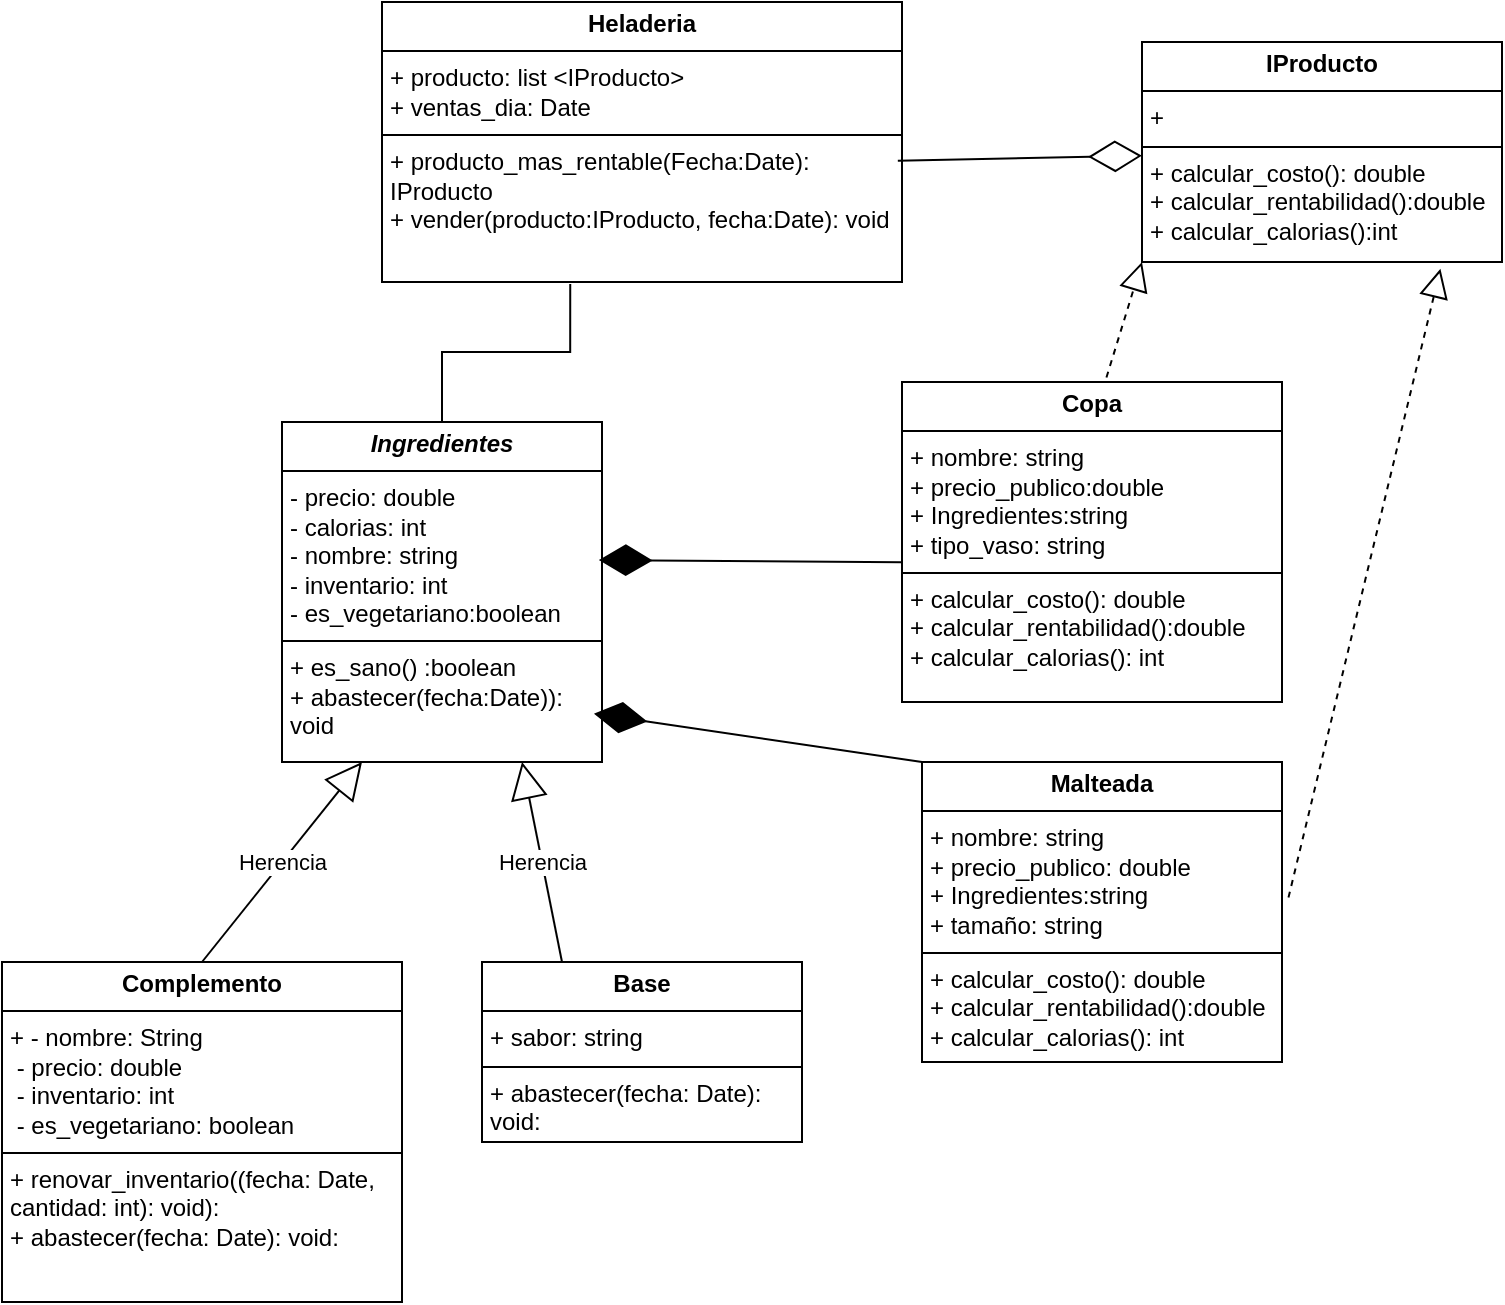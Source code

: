 <mxfile version="24.8.0">
  <diagram name="Página-1" id="ckjtxYtZtz5XjTEwXWQc">
    <mxGraphModel dx="1290" dy="1691" grid="1" gridSize="10" guides="1" tooltips="1" connect="1" arrows="1" fold="1" page="1" pageScale="1" pageWidth="827" pageHeight="1169" math="0" shadow="0">
      <root>
        <mxCell id="0" />
        <mxCell id="1" parent="0" />
        <mxCell id="D4g1OeyhpZk8Xda1rXjc-2" value="&lt;p style=&quot;margin:0px;margin-top:4px;text-align:center;&quot;&gt;&lt;b&gt;Base&lt;/b&gt;&lt;/p&gt;&lt;hr size=&quot;1&quot; style=&quot;border-style:solid;&quot;&gt;&lt;p style=&quot;margin:0px;margin-left:4px;&quot;&gt;+ sabor: string&lt;/p&gt;&lt;hr size=&quot;1&quot; style=&quot;border-style:solid;&quot;&gt;&lt;p style=&quot;margin:0px;margin-left:4px;&quot;&gt;+&amp;nbsp;abastecer&lt;span style=&quot;background-color: initial;&quot;&gt;(fecha: Date): void:&lt;/span&gt;&lt;br&gt;&lt;/p&gt;" style="verticalAlign=top;align=left;overflow=fill;html=1;whiteSpace=wrap;" vertex="1" parent="1">
          <mxGeometry x="270" y="370" width="160" height="90" as="geometry" />
        </mxCell>
        <mxCell id="D4g1OeyhpZk8Xda1rXjc-3" value="&lt;p style=&quot;margin:0px;margin-top:4px;text-align:center;&quot;&gt;&lt;b&gt;&lt;i&gt;Ingredientes&lt;/i&gt;&lt;/b&gt;&lt;/p&gt;&lt;hr size=&quot;1&quot; style=&quot;border-style:solid;&quot;&gt;&lt;p style=&quot;margin: 0px 0px 0px 4px;&quot;&gt;- precio: double&lt;/p&gt;&lt;p style=&quot;margin: 0px 0px 0px 4px;&quot;&gt;&lt;span style=&quot;background-color: initial;&quot;&gt;- calorias: int&lt;/span&gt;&lt;/p&gt;&lt;p style=&quot;margin: 0px 0px 0px 4px;&quot;&gt;- nombre: string&lt;/p&gt;&lt;p style=&quot;margin: 0px 0px 0px 4px;&quot;&gt;- inventario: int&lt;/p&gt;&lt;p style=&quot;margin: 0px 0px 0px 4px;&quot;&gt;- es_vegetariano:boolean&lt;/p&gt;&lt;hr size=&quot;1&quot; style=&quot;border-style:solid;&quot;&gt;&lt;p style=&quot;margin:0px;margin-left:4px;&quot;&gt;+&amp;nbsp;es_sano() :boolean&lt;/p&gt;&lt;p style=&quot;margin:0px;margin-left:4px;&quot;&gt;+&amp;nbsp;abastecer(fecha:Date)): void&lt;/p&gt;" style="verticalAlign=top;align=left;overflow=fill;html=1;whiteSpace=wrap;" vertex="1" parent="1">
          <mxGeometry x="170" y="100" width="160" height="170" as="geometry" />
        </mxCell>
        <mxCell id="D4g1OeyhpZk8Xda1rXjc-4" value="&lt;p style=&quot;margin:0px;margin-top:4px;text-align:center;&quot;&gt;&lt;b&gt;Complemento&lt;/b&gt;&lt;/p&gt;&lt;hr size=&quot;1&quot; style=&quot;border-style:solid;&quot;&gt;&lt;p style=&quot;margin:0px;margin-left:4px;&quot;&gt;+&amp;nbsp;&lt;span style=&quot;background-color: initial;&quot;&gt;- nombre: String&lt;/span&gt;&lt;/p&gt;&lt;p style=&quot;margin:0px;margin-left:4px;&quot;&gt;&lt;span style=&quot;background-color: initial;&quot;&gt;&amp;nbsp;- precio: double&amp;nbsp;&lt;/span&gt;&lt;/p&gt;&lt;p style=&quot;margin:0px;margin-left:4px;&quot;&gt;&lt;span style=&quot;background-color: initial;&quot;&gt;&amp;nbsp;- inventario: int&amp;nbsp;&lt;/span&gt;&lt;/p&gt;&lt;p style=&quot;margin:0px;margin-left:4px;&quot;&gt;&lt;span style=&quot;background-color: initial;&quot;&gt;&amp;nbsp;- es_vegetariano: boolean&lt;/span&gt;&lt;/p&gt;&lt;hr size=&quot;1&quot; style=&quot;border-style:solid;&quot;&gt;&lt;p style=&quot;margin:0px;margin-left:4px;&quot;&gt;+ renovar_inventario((fecha: Date, cantidad: int): void):&lt;br&gt;+&amp;nbsp;abastecer(fecha: Date): void:&lt;/p&gt;" style="verticalAlign=top;align=left;overflow=fill;html=1;whiteSpace=wrap;" vertex="1" parent="1">
          <mxGeometry x="30" y="370" width="200" height="170" as="geometry" />
        </mxCell>
        <mxCell id="D4g1OeyhpZk8Xda1rXjc-5" value="&lt;p style=&quot;margin:0px;margin-top:4px;text-align:center;&quot;&gt;&lt;b&gt;IProducto&lt;/b&gt;&lt;/p&gt;&lt;hr size=&quot;1&quot; style=&quot;border-style:solid;&quot;&gt;&lt;p style=&quot;margin:0px;margin-left:4px;&quot;&gt;+&amp;nbsp;&lt;/p&gt;&lt;hr size=&quot;1&quot; style=&quot;border-style:solid;&quot;&gt;&lt;p style=&quot;margin:0px;margin-left:4px;&quot;&gt;+&amp;nbsp;calcular_costo():&amp;nbsp;double  &lt;br&gt;+&amp;nbsp;calcular_rentabilidad():double  &lt;/p&gt;&lt;p style=&quot;margin:0px;margin-left:4px;&quot;&gt;+&amp;nbsp;calcular_calorias():int&lt;/p&gt;&lt;p style=&quot;margin:0px;margin-left:4px;&quot;&gt;&lt;br&gt;&lt;/p&gt;&lt;p style=&quot;margin:0px;margin-left:4px;&quot;&gt;&amp;nbsp;&lt;br&gt;&lt;/p&gt;" style="verticalAlign=top;align=left;overflow=fill;html=1;whiteSpace=wrap;" vertex="1" parent="1">
          <mxGeometry x="600" y="-90" width="180" height="110" as="geometry" />
        </mxCell>
        <mxCell id="D4g1OeyhpZk8Xda1rXjc-6" value="&lt;p style=&quot;margin:0px;margin-top:4px;text-align:center;&quot;&gt;&lt;b&gt;Copa&lt;/b&gt;&lt;/p&gt;&lt;hr size=&quot;1&quot; style=&quot;border-style:solid;&quot;&gt;&lt;p style=&quot;margin:0px;margin-left:4px;&quot;&gt;+ nombre: string&lt;/p&gt;&lt;p style=&quot;margin:0px;margin-left:4px;&quot;&gt;+ precio_publico:double&lt;/p&gt;&lt;p style=&quot;margin:0px;margin-left:4px;&quot;&gt;+ Ingredientes:string&lt;/p&gt;&lt;p style=&quot;margin:0px;margin-left:4px;&quot;&gt;+&amp;nbsp;tipo_vaso: string&lt;/p&gt;&lt;hr size=&quot;1&quot; style=&quot;border-style:solid;&quot;&gt;&lt;p style=&quot;margin:0px;margin-left:4px;&quot;&gt;+&amp;nbsp;calcular_costo(): double&lt;br&gt;&lt;/p&gt;&lt;p style=&quot;margin:0px;margin-left:4px;&quot;&gt;+&amp;nbsp;calcular_rentabilidad():double&amp;nbsp;&lt;/p&gt;&lt;p style=&quot;margin:0px;margin-left:4px;&quot;&gt;+&amp;nbsp;calcular_calorias(): int&lt;/p&gt;" style="verticalAlign=top;align=left;overflow=fill;html=1;whiteSpace=wrap;" vertex="1" parent="1">
          <mxGeometry x="480" y="80" width="190" height="160" as="geometry" />
        </mxCell>
        <mxCell id="D4g1OeyhpZk8Xda1rXjc-7" value="&lt;p style=&quot;margin:0px;margin-top:4px;text-align:center;&quot;&gt;&lt;b&gt;Heladeria&lt;/b&gt;&lt;/p&gt;&lt;hr size=&quot;1&quot; style=&quot;border-style:solid;&quot;&gt;&lt;p style=&quot;margin:0px;margin-left:4px;&quot;&gt;+ producto: list &amp;lt;IProducto&amp;gt;&lt;/p&gt;&lt;p style=&quot;margin:0px;margin-left:4px;&quot;&gt;+ ventas_dia: Date&lt;/p&gt;&lt;hr size=&quot;1&quot; style=&quot;border-style:solid;&quot;&gt;&lt;p style=&quot;margin:0px;margin-left:4px;&quot;&gt;+ producto_mas_rentable(Fecha:Date): IProducto&lt;br&gt;+&amp;nbsp;vender(producto:IProducto, fecha:Date): void&lt;/p&gt;" style="verticalAlign=top;align=left;overflow=fill;html=1;whiteSpace=wrap;" vertex="1" parent="1">
          <mxGeometry x="220" y="-110" width="260" height="140" as="geometry" />
        </mxCell>
        <mxCell id="D4g1OeyhpZk8Xda1rXjc-14" value="Herencia" style="endArrow=block;endSize=16;endFill=0;html=1;rounded=0;entryX=0.75;entryY=1;entryDx=0;entryDy=0;exitX=0.25;exitY=0;exitDx=0;exitDy=0;" edge="1" parent="1" source="D4g1OeyhpZk8Xda1rXjc-2" target="D4g1OeyhpZk8Xda1rXjc-3">
          <mxGeometry width="160" relative="1" as="geometry">
            <mxPoint x="400" y="390" as="sourcePoint" />
            <mxPoint x="550" y="390" as="targetPoint" />
          </mxGeometry>
        </mxCell>
        <mxCell id="D4g1OeyhpZk8Xda1rXjc-17" value="Herencia" style="endArrow=block;endSize=16;endFill=0;html=1;rounded=0;entryX=0.25;entryY=1;entryDx=0;entryDy=0;exitX=0.5;exitY=0;exitDx=0;exitDy=0;" edge="1" parent="1" source="D4g1OeyhpZk8Xda1rXjc-4" target="D4g1OeyhpZk8Xda1rXjc-3">
          <mxGeometry width="160" relative="1" as="geometry">
            <mxPoint x="400" y="300" as="sourcePoint" />
            <mxPoint x="589" y="290" as="targetPoint" />
          </mxGeometry>
        </mxCell>
        <mxCell id="D4g1OeyhpZk8Xda1rXjc-18" value="&lt;p style=&quot;margin:0px;margin-top:4px;text-align:center;&quot;&gt;&lt;b&gt;Malteada&lt;/b&gt;&lt;/p&gt;&lt;hr size=&quot;1&quot; style=&quot;border-style:solid;&quot;&gt;&lt;p style=&quot;margin:0px;margin-left:4px;&quot;&gt;+ nombre: string&lt;/p&gt;&lt;p style=&quot;margin:0px;margin-left:4px;&quot;&gt;+ precio_publico: double&lt;/p&gt;&lt;p style=&quot;margin:0px;margin-left:4px;&quot;&gt;+ Ingredientes:string&lt;br&gt;&lt;/p&gt;&lt;p style=&quot;margin:0px;margin-left:4px;&quot;&gt;+ tamaño: string&lt;/p&gt;&lt;hr size=&quot;1&quot; style=&quot;border-style:solid;&quot;&gt;&lt;p style=&quot;margin:0px;margin-left:4px;&quot;&gt;+&amp;nbsp;calcular_costo():&amp;nbsp;&lt;span style=&quot;background-color: initial;&quot;&gt;double&lt;/span&gt;&lt;br&gt;&lt;/p&gt;&lt;p style=&quot;margin:0px;margin-left:4px;&quot;&gt;+&amp;nbsp;calcular_rentabilidad():&lt;span style=&quot;background-color: initial;&quot;&gt;double&lt;/span&gt;&lt;/p&gt;&lt;p style=&quot;margin:0px;margin-left:4px;&quot;&gt;+&amp;nbsp;calcular_calorias(): int&lt;/p&gt;" style="verticalAlign=top;align=left;overflow=fill;html=1;whiteSpace=wrap;" vertex="1" parent="1">
          <mxGeometry x="490" y="270" width="180" height="150" as="geometry" />
        </mxCell>
        <mxCell id="D4g1OeyhpZk8Xda1rXjc-22" value="" style="endArrow=block;dashed=1;endFill=0;endSize=12;html=1;rounded=0;exitX=0.538;exitY=-0.014;exitDx=0;exitDy=0;exitPerimeter=0;entryX=0;entryY=1;entryDx=0;entryDy=0;" edge="1" parent="1" source="D4g1OeyhpZk8Xda1rXjc-6" target="D4g1OeyhpZk8Xda1rXjc-5">
          <mxGeometry width="160" relative="1" as="geometry">
            <mxPoint x="600" y="340" as="sourcePoint" />
            <mxPoint x="760" y="340" as="targetPoint" />
          </mxGeometry>
        </mxCell>
        <mxCell id="D4g1OeyhpZk8Xda1rXjc-23" value="" style="endArrow=block;dashed=1;endFill=0;endSize=12;html=1;rounded=0;exitX=1.018;exitY=0.452;exitDx=0;exitDy=0;exitPerimeter=0;entryX=0.829;entryY=1.031;entryDx=0;entryDy=0;entryPerimeter=0;" edge="1" parent="1" source="D4g1OeyhpZk8Xda1rXjc-18" target="D4g1OeyhpZk8Xda1rXjc-5">
          <mxGeometry width="160" relative="1" as="geometry">
            <mxPoint x="651" y="360" as="sourcePoint" />
            <mxPoint x="690" y="240" as="targetPoint" />
          </mxGeometry>
        </mxCell>
        <mxCell id="D4g1OeyhpZk8Xda1rXjc-24" value="" style="endArrow=diamondThin;endFill=0;endSize=24;html=1;rounded=0;exitX=0.992;exitY=0.567;exitDx=0;exitDy=0;exitPerimeter=0;" edge="1" parent="1" source="D4g1OeyhpZk8Xda1rXjc-7" target="D4g1OeyhpZk8Xda1rXjc-5">
          <mxGeometry width="160" relative="1" as="geometry">
            <mxPoint x="550" y="-40" as="sourcePoint" />
            <mxPoint x="680" y="40" as="targetPoint" />
          </mxGeometry>
        </mxCell>
        <mxCell id="D4g1OeyhpZk8Xda1rXjc-25" value="" style="endArrow=none;html=1;edgeStyle=orthogonalEdgeStyle;rounded=0;entryX=0.362;entryY=1.007;entryDx=0;entryDy=0;entryPerimeter=0;exitX=0.5;exitY=0;exitDx=0;exitDy=0;" edge="1" parent="1" source="D4g1OeyhpZk8Xda1rXjc-3" target="D4g1OeyhpZk8Xda1rXjc-7">
          <mxGeometry relative="1" as="geometry">
            <mxPoint x="280" y="130" as="sourcePoint" />
            <mxPoint x="440" y="130" as="targetPoint" />
          </mxGeometry>
        </mxCell>
        <mxCell id="D4g1OeyhpZk8Xda1rXjc-31" value="" style="endArrow=diamondThin;endFill=1;endSize=24;html=1;rounded=0;exitX=0;exitY=0.563;exitDx=0;exitDy=0;exitPerimeter=0;entryX=0.99;entryY=0.406;entryDx=0;entryDy=0;entryPerimeter=0;" edge="1" parent="1" source="D4g1OeyhpZk8Xda1rXjc-6" target="D4g1OeyhpZk8Xda1rXjc-3">
          <mxGeometry width="160" relative="1" as="geometry">
            <mxPoint x="480" y="170" as="sourcePoint" />
            <mxPoint x="370" y="110" as="targetPoint" />
          </mxGeometry>
        </mxCell>
        <mxCell id="D4g1OeyhpZk8Xda1rXjc-32" value="" style="endArrow=diamondThin;endFill=1;endSize=24;html=1;rounded=0;exitX=0;exitY=0;exitDx=0;exitDy=0;entryX=0.975;entryY=0.858;entryDx=0;entryDy=0;entryPerimeter=0;" edge="1" parent="1" source="D4g1OeyhpZk8Xda1rXjc-18" target="D4g1OeyhpZk8Xda1rXjc-3">
          <mxGeometry width="160" relative="1" as="geometry">
            <mxPoint x="598" y="373" as="sourcePoint" />
            <mxPoint x="630" y="250" as="targetPoint" />
          </mxGeometry>
        </mxCell>
      </root>
    </mxGraphModel>
  </diagram>
</mxfile>
